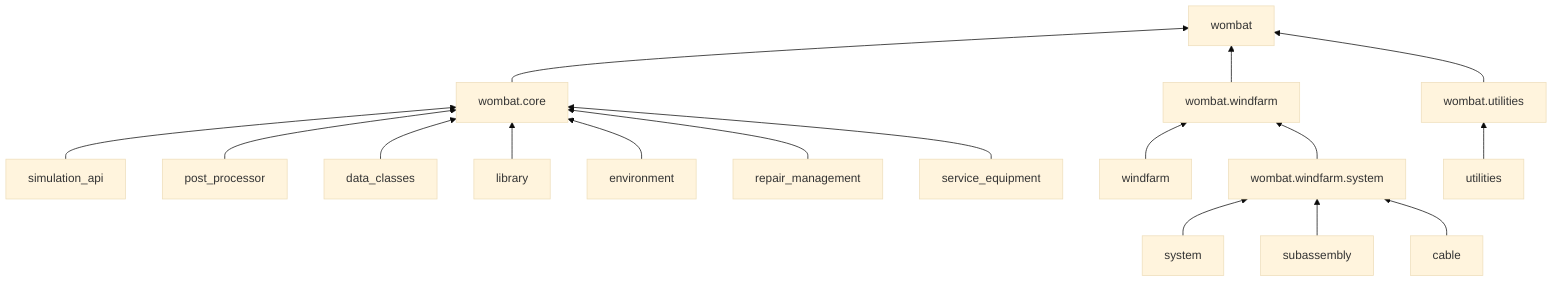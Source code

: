 %%{init: {'theme':'base'}}%%
flowchart BT
    wombat.core --> wombat
    wombat.windfarm --> wombat
    wombat.utilities --> wombat

    simulation_api --> wombat.core
    post_processor --> wombat.core
    data_classes --> wombat.core
    library --> wombat.core
    environment --> wombat.core
    repair_management --> wombat.core
    service_equipment --> wombat.core

    windfarm --> wombat.windfarm
    wombat.windfarm.system --> wombat.windfarm
    system --> wombat.windfarm.system
    subassembly --> wombat.windfarm.system
    cable --> wombat.windfarm.system

    utilities --> wombat.utilities

    %% mmdc -i package_hierarchy.mmd -o package_hierarchy.svg